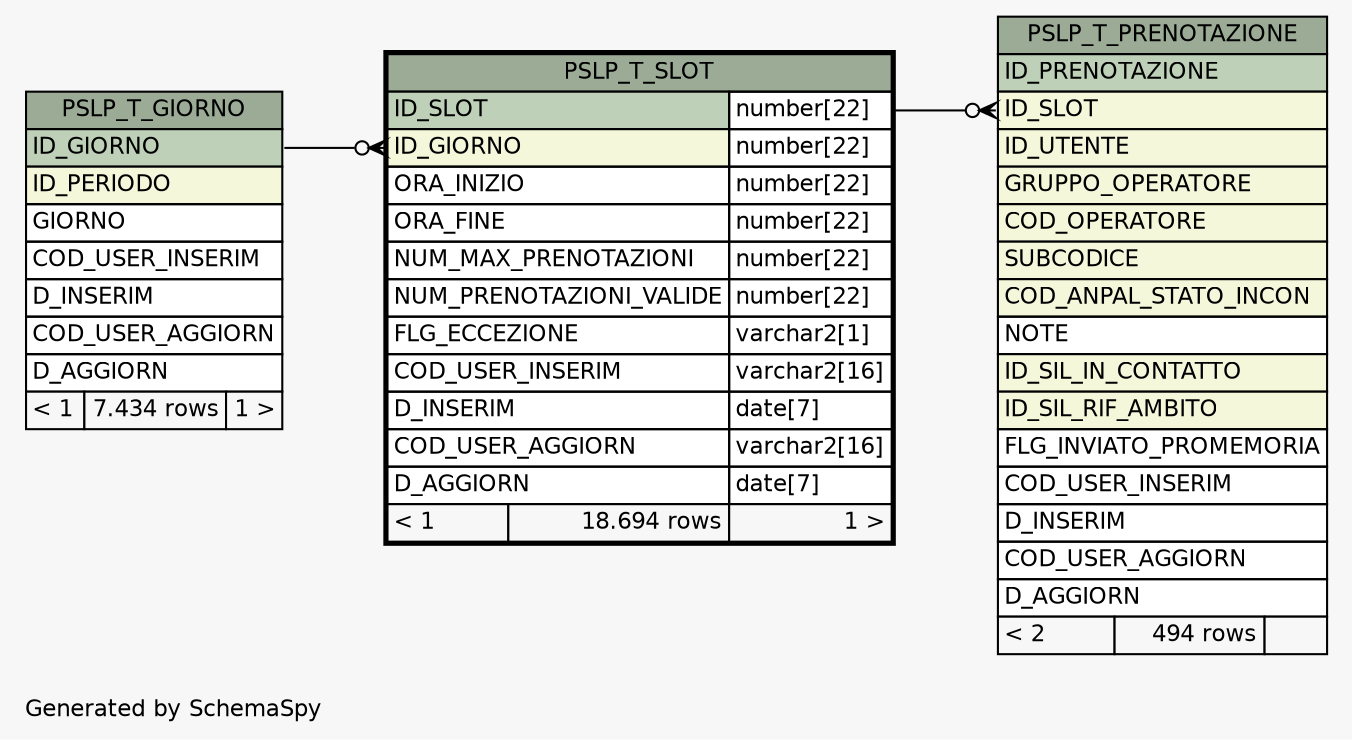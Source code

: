 // dot 2.38.0 on Windows 10 10.0
// SchemaSpy rev 590
digraph "oneDegreeRelationshipsDiagram" {
  graph [
    rankdir="RL"
    bgcolor="#f7f7f7"
    label="\nGenerated by SchemaSpy"
    labeljust="l"
    nodesep="0.18"
    ranksep="0.46"
    fontname="Helvetica"
    fontsize="11"
  ];
  node [
    fontname="Helvetica"
    fontsize="11"
    shape="plaintext"
  ];
  edge [
    arrowsize="0.8"
  ];
  "PSLP_T_PRENOTAZIONE":"ID_SLOT":w -> "PSLP_T_SLOT":"ID_SLOT.type":e [arrowhead=none dir=back arrowtail=crowodot];
  "PSLP_T_SLOT":"ID_GIORNO":w -> "PSLP_T_GIORNO":"ID_GIORNO":e [arrowhead=none dir=back arrowtail=crowodot];
  "PSLP_T_GIORNO" [
    label=<
    <TABLE BORDER="0" CELLBORDER="1" CELLSPACING="0" BGCOLOR="#ffffff">
      <TR><TD COLSPAN="3" BGCOLOR="#9bab96" ALIGN="CENTER">PSLP_T_GIORNO</TD></TR>
      <TR><TD PORT="ID_GIORNO" COLSPAN="3" BGCOLOR="#bed1b8" ALIGN="LEFT">ID_GIORNO</TD></TR>
      <TR><TD PORT="ID_PERIODO" COLSPAN="3" BGCOLOR="#f4f7da" ALIGN="LEFT">ID_PERIODO</TD></TR>
      <TR><TD PORT="GIORNO" COLSPAN="3" ALIGN="LEFT">GIORNO</TD></TR>
      <TR><TD PORT="COD_USER_INSERIM" COLSPAN="3" ALIGN="LEFT">COD_USER_INSERIM</TD></TR>
      <TR><TD PORT="D_INSERIM" COLSPAN="3" ALIGN="LEFT">D_INSERIM</TD></TR>
      <TR><TD PORT="COD_USER_AGGIORN" COLSPAN="3" ALIGN="LEFT">COD_USER_AGGIORN</TD></TR>
      <TR><TD PORT="D_AGGIORN" COLSPAN="3" ALIGN="LEFT">D_AGGIORN</TD></TR>
      <TR><TD ALIGN="LEFT" BGCOLOR="#f7f7f7">&lt; 1</TD><TD ALIGN="RIGHT" BGCOLOR="#f7f7f7">7.434 rows</TD><TD ALIGN="RIGHT" BGCOLOR="#f7f7f7">1 &gt;</TD></TR>
    </TABLE>>
    URL="PSLP_T_GIORNO.html"
    tooltip="PSLP_T_GIORNO"
  ];
  "PSLP_T_PRENOTAZIONE" [
    label=<
    <TABLE BORDER="0" CELLBORDER="1" CELLSPACING="0" BGCOLOR="#ffffff">
      <TR><TD COLSPAN="3" BGCOLOR="#9bab96" ALIGN="CENTER">PSLP_T_PRENOTAZIONE</TD></TR>
      <TR><TD PORT="ID_PRENOTAZIONE" COLSPAN="3" BGCOLOR="#bed1b8" ALIGN="LEFT">ID_PRENOTAZIONE</TD></TR>
      <TR><TD PORT="ID_SLOT" COLSPAN="3" BGCOLOR="#f4f7da" ALIGN="LEFT">ID_SLOT</TD></TR>
      <TR><TD PORT="ID_UTENTE" COLSPAN="3" BGCOLOR="#f4f7da" ALIGN="LEFT">ID_UTENTE</TD></TR>
      <TR><TD PORT="GRUPPO_OPERATORE" COLSPAN="3" BGCOLOR="#f4f7da" ALIGN="LEFT">GRUPPO_OPERATORE</TD></TR>
      <TR><TD PORT="COD_OPERATORE" COLSPAN="3" BGCOLOR="#f4f7da" ALIGN="LEFT">COD_OPERATORE</TD></TR>
      <TR><TD PORT="SUBCODICE" COLSPAN="3" BGCOLOR="#f4f7da" ALIGN="LEFT">SUBCODICE</TD></TR>
      <TR><TD PORT="COD_ANPAL_STATO_INCON" COLSPAN="3" BGCOLOR="#f4f7da" ALIGN="LEFT">COD_ANPAL_STATO_INCON</TD></TR>
      <TR><TD PORT="NOTE" COLSPAN="3" ALIGN="LEFT">NOTE</TD></TR>
      <TR><TD PORT="ID_SIL_IN_CONTATTO" COLSPAN="3" BGCOLOR="#f4f7da" ALIGN="LEFT">ID_SIL_IN_CONTATTO</TD></TR>
      <TR><TD PORT="ID_SIL_RIF_AMBITO" COLSPAN="3" BGCOLOR="#f4f7da" ALIGN="LEFT">ID_SIL_RIF_AMBITO</TD></TR>
      <TR><TD PORT="FLG_INVIATO_PROMEMORIA" COLSPAN="3" ALIGN="LEFT">FLG_INVIATO_PROMEMORIA</TD></TR>
      <TR><TD PORT="COD_USER_INSERIM" COLSPAN="3" ALIGN="LEFT">COD_USER_INSERIM</TD></TR>
      <TR><TD PORT="D_INSERIM" COLSPAN="3" ALIGN="LEFT">D_INSERIM</TD></TR>
      <TR><TD PORT="COD_USER_AGGIORN" COLSPAN="3" ALIGN="LEFT">COD_USER_AGGIORN</TD></TR>
      <TR><TD PORT="D_AGGIORN" COLSPAN="3" ALIGN="LEFT">D_AGGIORN</TD></TR>
      <TR><TD ALIGN="LEFT" BGCOLOR="#f7f7f7">&lt; 2</TD><TD ALIGN="RIGHT" BGCOLOR="#f7f7f7">494 rows</TD><TD ALIGN="RIGHT" BGCOLOR="#f7f7f7">  </TD></TR>
    </TABLE>>
    URL="PSLP_T_PRENOTAZIONE.html"
    tooltip="PSLP_T_PRENOTAZIONE"
  ];
  "PSLP_T_SLOT" [
    label=<
    <TABLE BORDER="2" CELLBORDER="1" CELLSPACING="0" BGCOLOR="#ffffff">
      <TR><TD COLSPAN="3" BGCOLOR="#9bab96" ALIGN="CENTER">PSLP_T_SLOT</TD></TR>
      <TR><TD PORT="ID_SLOT" COLSPAN="2" BGCOLOR="#bed1b8" ALIGN="LEFT">ID_SLOT</TD><TD PORT="ID_SLOT.type" ALIGN="LEFT">number[22]</TD></TR>
      <TR><TD PORT="ID_GIORNO" COLSPAN="2" BGCOLOR="#f4f7da" ALIGN="LEFT">ID_GIORNO</TD><TD PORT="ID_GIORNO.type" ALIGN="LEFT">number[22]</TD></TR>
      <TR><TD PORT="ORA_INIZIO" COLSPAN="2" ALIGN="LEFT">ORA_INIZIO</TD><TD PORT="ORA_INIZIO.type" ALIGN="LEFT">number[22]</TD></TR>
      <TR><TD PORT="ORA_FINE" COLSPAN="2" ALIGN="LEFT">ORA_FINE</TD><TD PORT="ORA_FINE.type" ALIGN="LEFT">number[22]</TD></TR>
      <TR><TD PORT="NUM_MAX_PRENOTAZIONI" COLSPAN="2" ALIGN="LEFT">NUM_MAX_PRENOTAZIONI</TD><TD PORT="NUM_MAX_PRENOTAZIONI.type" ALIGN="LEFT">number[22]</TD></TR>
      <TR><TD PORT="NUM_PRENOTAZIONI_VALIDE" COLSPAN="2" ALIGN="LEFT">NUM_PRENOTAZIONI_VALIDE</TD><TD PORT="NUM_PRENOTAZIONI_VALIDE.type" ALIGN="LEFT">number[22]</TD></TR>
      <TR><TD PORT="FLG_ECCEZIONE" COLSPAN="2" ALIGN="LEFT">FLG_ECCEZIONE</TD><TD PORT="FLG_ECCEZIONE.type" ALIGN="LEFT">varchar2[1]</TD></TR>
      <TR><TD PORT="COD_USER_INSERIM" COLSPAN="2" ALIGN="LEFT">COD_USER_INSERIM</TD><TD PORT="COD_USER_INSERIM.type" ALIGN="LEFT">varchar2[16]</TD></TR>
      <TR><TD PORT="D_INSERIM" COLSPAN="2" ALIGN="LEFT">D_INSERIM</TD><TD PORT="D_INSERIM.type" ALIGN="LEFT">date[7]</TD></TR>
      <TR><TD PORT="COD_USER_AGGIORN" COLSPAN="2" ALIGN="LEFT">COD_USER_AGGIORN</TD><TD PORT="COD_USER_AGGIORN.type" ALIGN="LEFT">varchar2[16]</TD></TR>
      <TR><TD PORT="D_AGGIORN" COLSPAN="2" ALIGN="LEFT">D_AGGIORN</TD><TD PORT="D_AGGIORN.type" ALIGN="LEFT">date[7]</TD></TR>
      <TR><TD ALIGN="LEFT" BGCOLOR="#f7f7f7">&lt; 1</TD><TD ALIGN="RIGHT" BGCOLOR="#f7f7f7">18.694 rows</TD><TD ALIGN="RIGHT" BGCOLOR="#f7f7f7">1 &gt;</TD></TR>
    </TABLE>>
    URL="PSLP_T_SLOT.html"
    tooltip="PSLP_T_SLOT"
  ];
}
